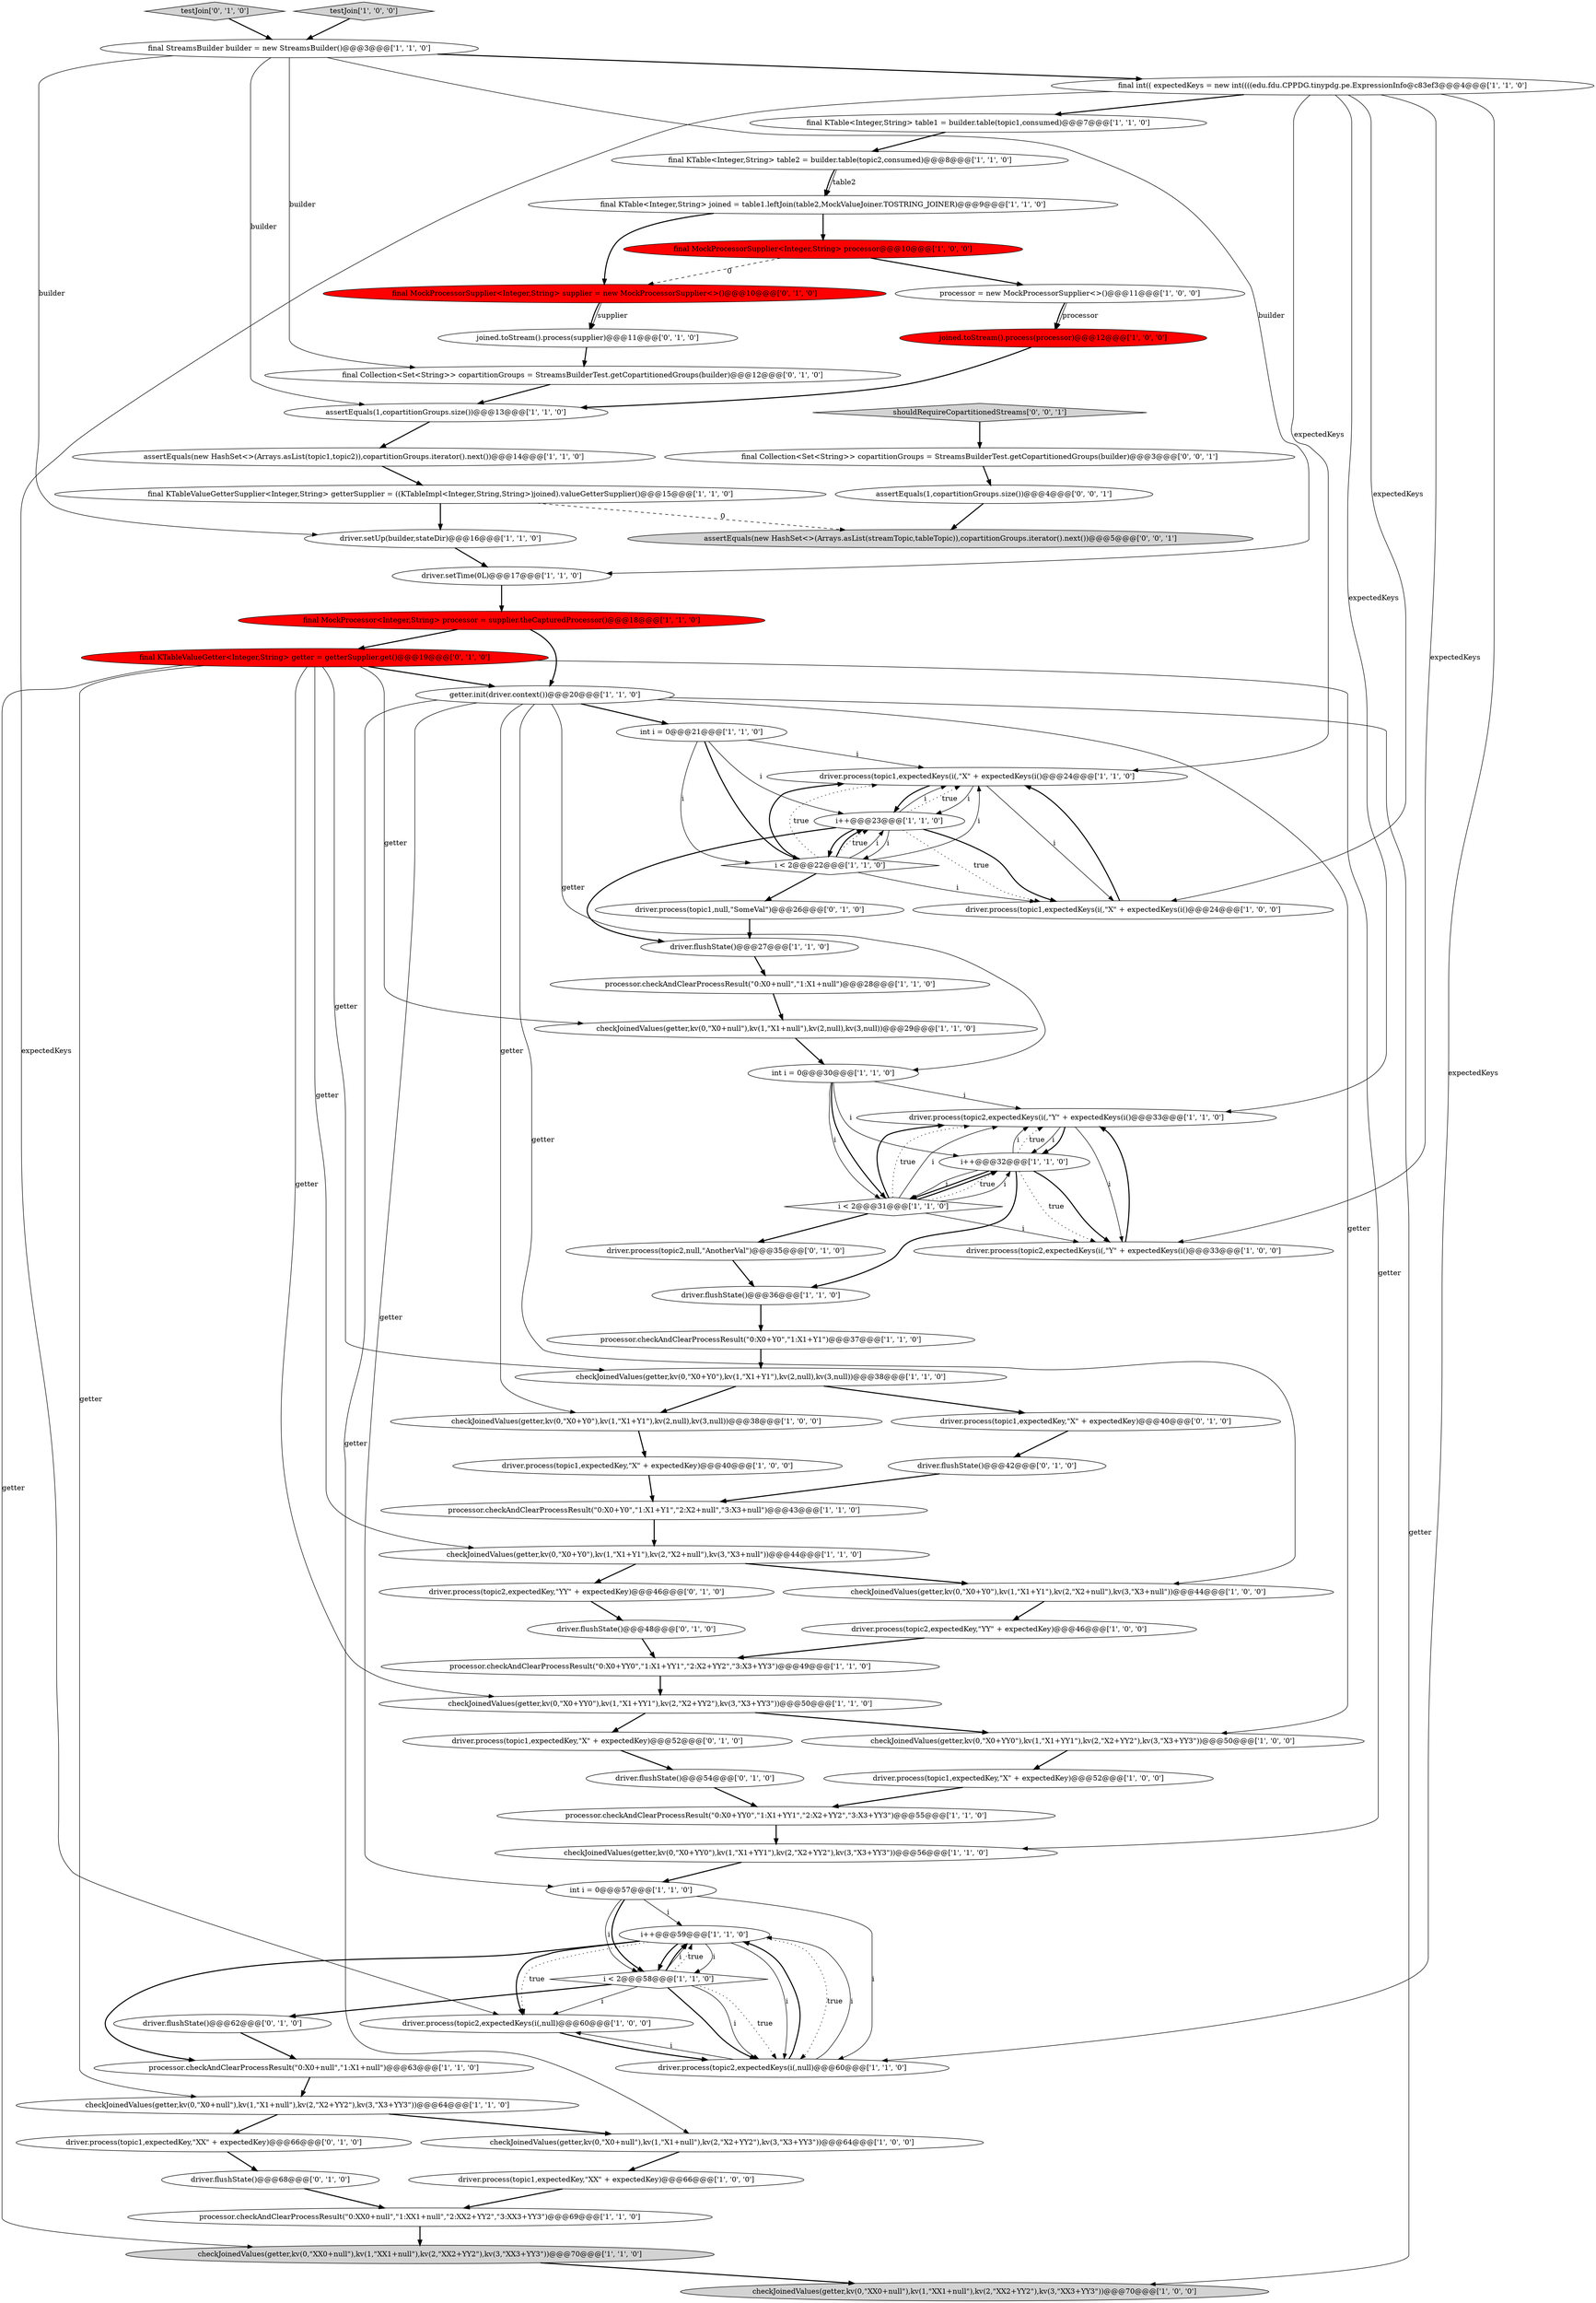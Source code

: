 digraph {
13 [style = filled, label = "checkJoinedValues(getter,kv(0,\"X0+Y0\"),kv(1,\"X1+Y1\"),kv(2,null),kv(3,null))@@@38@@@['1', '1', '0']", fillcolor = white, shape = ellipse image = "AAA0AAABBB1BBB"];
21 [style = filled, label = "driver.process(topic1,expectedKeys(i(,\"X\" + expectedKeys(i()@@@24@@@['1', '0', '0']", fillcolor = white, shape = ellipse image = "AAA0AAABBB1BBB"];
25 [style = filled, label = "checkJoinedValues(getter,kv(0,\"X0+YY0\"),kv(1,\"X1+YY1\"),kv(2,\"X2+YY2\"),kv(3,\"X3+YY3\"))@@@50@@@['1', '0', '0']", fillcolor = white, shape = ellipse image = "AAA0AAABBB1BBB"];
60 [style = filled, label = "testJoin['0', '1', '0']", fillcolor = lightgray, shape = diamond image = "AAA0AAABBB2BBB"];
9 [style = filled, label = "getter.init(driver.context())@@@20@@@['1', '1', '0']", fillcolor = white, shape = ellipse image = "AAA0AAABBB1BBB"];
12 [style = filled, label = "checkJoinedValues(getter,kv(0,\"X0+null\"),kv(1,\"X1+null\"),kv(2,null),kv(3,null))@@@29@@@['1', '1', '0']", fillcolor = white, shape = ellipse image = "AAA0AAABBB1BBB"];
27 [style = filled, label = "processor.checkAndClearProcessResult(\"0:X0+null\",\"1:X1+null\")@@@28@@@['1', '1', '0']", fillcolor = white, shape = ellipse image = "AAA0AAABBB1BBB"];
29 [style = filled, label = "i++@@@59@@@['1', '1', '0']", fillcolor = white, shape = ellipse image = "AAA0AAABBB1BBB"];
43 [style = filled, label = "driver.process(topic2,expectedKeys(i(,null)@@@60@@@['1', '0', '0']", fillcolor = white, shape = ellipse image = "AAA0AAABBB1BBB"];
7 [style = filled, label = "i < 2@@@58@@@['1', '1', '0']", fillcolor = white, shape = diamond image = "AAA0AAABBB1BBB"];
10 [style = filled, label = "checkJoinedValues(getter,kv(0,\"X0+Y0\"),kv(1,\"X1+Y1\"),kv(2,\"X2+null\"),kv(3,\"X3+null\"))@@@44@@@['1', '1', '0']", fillcolor = white, shape = ellipse image = "AAA0AAABBB1BBB"];
31 [style = filled, label = "checkJoinedValues(getter,kv(0,\"X0+Y0\"),kv(1,\"X1+Y1\"),kv(2,null),kv(3,null))@@@38@@@['1', '0', '0']", fillcolor = white, shape = ellipse image = "AAA0AAABBB1BBB"];
50 [style = filled, label = "int i = 0@@@30@@@['1', '1', '0']", fillcolor = white, shape = ellipse image = "AAA0AAABBB1BBB"];
3 [style = filled, label = "final KTable<Integer,String> table1 = builder.table(topic1,consumed)@@@7@@@['1', '1', '0']", fillcolor = white, shape = ellipse image = "AAA0AAABBB1BBB"];
53 [style = filled, label = "checkJoinedValues(getter,kv(0,\"XX0+null\"),kv(1,\"XX1+null\"),kv(2,\"XX2+YY2\"),kv(3,\"XX3+YY3\"))@@@70@@@['1', '0', '0']", fillcolor = lightgray, shape = ellipse image = "AAA0AAABBB1BBB"];
23 [style = filled, label = "final KTable<Integer,String> table2 = builder.table(topic2,consumed)@@@8@@@['1', '1', '0']", fillcolor = white, shape = ellipse image = "AAA0AAABBB1BBB"];
62 [style = filled, label = "joined.toStream().process(supplier)@@@11@@@['0', '1', '0']", fillcolor = white, shape = ellipse image = "AAA0AAABBB2BBB"];
69 [style = filled, label = "driver.flushState()@@@62@@@['0', '1', '0']", fillcolor = white, shape = ellipse image = "AAA0AAABBB2BBB"];
72 [style = filled, label = "assertEquals(1,copartitionGroups.size())@@@4@@@['0', '0', '1']", fillcolor = white, shape = ellipse image = "AAA0AAABBB3BBB"];
45 [style = filled, label = "driver.process(topic2,expectedKeys(i(,\"Y\" + expectedKeys(i()@@@33@@@['1', '0', '0']", fillcolor = white, shape = ellipse image = "AAA0AAABBB1BBB"];
47 [style = filled, label = "processor.checkAndClearProcessResult(\"0:XX0+null\",\"1:XX1+null\",\"2:XX2+YY2\",\"3:XX3+YY3\")@@@69@@@['1', '1', '0']", fillcolor = white, shape = ellipse image = "AAA0AAABBB1BBB"];
6 [style = filled, label = "checkJoinedValues(getter,kv(0,\"XX0+null\"),kv(1,\"XX1+null\"),kv(2,\"XX2+YY2\"),kv(3,\"XX3+YY3\"))@@@70@@@['1', '1', '0']", fillcolor = lightgray, shape = ellipse image = "AAA0AAABBB1BBB"];
0 [style = filled, label = "driver.process(topic2,expectedKeys(i(,\"Y\" + expectedKeys(i()@@@33@@@['1', '1', '0']", fillcolor = white, shape = ellipse image = "AAA0AAABBB1BBB"];
32 [style = filled, label = "i < 2@@@31@@@['1', '1', '0']", fillcolor = white, shape = diamond image = "AAA0AAABBB1BBB"];
39 [style = filled, label = "driver.process(topic1,expectedKey,\"X\" + expectedKey)@@@40@@@['1', '0', '0']", fillcolor = white, shape = ellipse image = "AAA0AAABBB1BBB"];
5 [style = filled, label = "int i = 0@@@57@@@['1', '1', '0']", fillcolor = white, shape = ellipse image = "AAA0AAABBB1BBB"];
40 [style = filled, label = "joined.toStream().process(processor)@@@12@@@['1', '0', '0']", fillcolor = red, shape = ellipse image = "AAA1AAABBB1BBB"];
16 [style = filled, label = "driver.process(topic2,expectedKey,\"YY\" + expectedKey)@@@46@@@['1', '0', '0']", fillcolor = white, shape = ellipse image = "AAA0AAABBB1BBB"];
51 [style = filled, label = "final KTable<Integer,String> joined = table1.leftJoin(table2,MockValueJoiner.TOSTRING_JOINER)@@@9@@@['1', '1', '0']", fillcolor = white, shape = ellipse image = "AAA0AAABBB1BBB"];
14 [style = filled, label = "final KTableValueGetterSupplier<Integer,String> getterSupplier = ((KTableImpl<Integer,String,String>)joined).valueGetterSupplier()@@@15@@@['1', '1', '0']", fillcolor = white, shape = ellipse image = "AAA0AAABBB1BBB"];
33 [style = filled, label = "driver.process(topic1,expectedKeys(i(,\"X\" + expectedKeys(i()@@@24@@@['1', '1', '0']", fillcolor = white, shape = ellipse image = "AAA0AAABBB1BBB"];
37 [style = filled, label = "testJoin['1', '0', '0']", fillcolor = lightgray, shape = diamond image = "AAA0AAABBB1BBB"];
18 [style = filled, label = "processor = new MockProcessorSupplier<>()@@@11@@@['1', '0', '0']", fillcolor = white, shape = ellipse image = "AAA0AAABBB1BBB"];
38 [style = filled, label = "driver.setTime(0L)@@@17@@@['1', '1', '0']", fillcolor = white, shape = ellipse image = "AAA0AAABBB1BBB"];
75 [style = filled, label = "shouldRequireCopartitionedStreams['0', '0', '1']", fillcolor = lightgray, shape = diamond image = "AAA0AAABBB3BBB"];
26 [style = filled, label = "driver.process(topic1,expectedKey,\"XX\" + expectedKey)@@@66@@@['1', '0', '0']", fillcolor = white, shape = ellipse image = "AAA0AAABBB1BBB"];
44 [style = filled, label = "processor.checkAndClearProcessResult(\"0:X0+YY0\",\"1:X1+YY1\",\"2:X2+YY2\",\"3:X3+YY3\")@@@55@@@['1', '1', '0']", fillcolor = white, shape = ellipse image = "AAA0AAABBB1BBB"];
52 [style = filled, label = "checkJoinedValues(getter,kv(0,\"X0+null\"),kv(1,\"X1+null\"),kv(2,\"X2+YY2\"),kv(3,\"X3+YY3\"))@@@64@@@['1', '1', '0']", fillcolor = white, shape = ellipse image = "AAA0AAABBB1BBB"];
2 [style = filled, label = "final MockProcessor<Integer,String> processor = supplier.theCapturedProcessor()@@@18@@@['1', '1', '0']", fillcolor = red, shape = ellipse image = "AAA1AAABBB1BBB"];
24 [style = filled, label = "int i = 0@@@21@@@['1', '1', '0']", fillcolor = white, shape = ellipse image = "AAA0AAABBB1BBB"];
56 [style = filled, label = "driver.process(topic1,expectedKey,\"XX\" + expectedKey)@@@66@@@['0', '1', '0']", fillcolor = white, shape = ellipse image = "AAA0AAABBB2BBB"];
65 [style = filled, label = "driver.process(topic1,null,\"SomeVal\")@@@26@@@['0', '1', '0']", fillcolor = white, shape = ellipse image = "AAA0AAABBB2BBB"];
74 [style = filled, label = "final Collection<Set<String>> copartitionGroups = StreamsBuilderTest.getCopartitionedGroups(builder)@@@3@@@['0', '0', '1']", fillcolor = white, shape = ellipse image = "AAA0AAABBB3BBB"];
28 [style = filled, label = "final MockProcessorSupplier<Integer,String> processor@@@10@@@['1', '0', '0']", fillcolor = red, shape = ellipse image = "AAA1AAABBB1BBB"];
17 [style = filled, label = "driver.process(topic2,expectedKeys(i(,null)@@@60@@@['1', '1', '0']", fillcolor = white, shape = ellipse image = "AAA0AAABBB1BBB"];
22 [style = filled, label = "i++@@@32@@@['1', '1', '0']", fillcolor = white, shape = ellipse image = "AAA0AAABBB1BBB"];
4 [style = filled, label = "processor.checkAndClearProcessResult(\"0:X0+null\",\"1:X1+null\")@@@63@@@['1', '1', '0']", fillcolor = white, shape = ellipse image = "AAA0AAABBB1BBB"];
54 [style = filled, label = "i < 2@@@22@@@['1', '1', '0']", fillcolor = white, shape = diamond image = "AAA0AAABBB1BBB"];
57 [style = filled, label = "driver.flushState()@@@42@@@['0', '1', '0']", fillcolor = white, shape = ellipse image = "AAA0AAABBB2BBB"];
63 [style = filled, label = "driver.process(topic1,expectedKey,\"X\" + expectedKey)@@@40@@@['0', '1', '0']", fillcolor = white, shape = ellipse image = "AAA0AAABBB2BBB"];
64 [style = filled, label = "driver.flushState()@@@48@@@['0', '1', '0']", fillcolor = white, shape = ellipse image = "AAA0AAABBB2BBB"];
73 [style = filled, label = "assertEquals(new HashSet<>(Arrays.asList(streamTopic,tableTopic)),copartitionGroups.iterator().next())@@@5@@@['0', '0', '1']", fillcolor = lightgray, shape = ellipse image = "AAA0AAABBB3BBB"];
8 [style = filled, label = "processor.checkAndClearProcessResult(\"0:X0+Y0\",\"1:X1+Y1\")@@@37@@@['1', '1', '0']", fillcolor = white, shape = ellipse image = "AAA0AAABBB1BBB"];
42 [style = filled, label = "assertEquals(new HashSet<>(Arrays.asList(topic1,topic2)),copartitionGroups.iterator().next())@@@14@@@['1', '1', '0']", fillcolor = white, shape = ellipse image = "AAA0AAABBB1BBB"];
1 [style = filled, label = "driver.flushState()@@@27@@@['1', '1', '0']", fillcolor = white, shape = ellipse image = "AAA0AAABBB1BBB"];
11 [style = filled, label = "checkJoinedValues(getter,kv(0,\"X0+null\"),kv(1,\"X1+null\"),kv(2,\"X2+YY2\"),kv(3,\"X3+YY3\"))@@@64@@@['1', '0', '0']", fillcolor = white, shape = ellipse image = "AAA0AAABBB1BBB"];
15 [style = filled, label = "final int(( expectedKeys = new int((((edu.fdu.CPPDG.tinypdg.pe.ExpressionInfo@c83ef3@@@4@@@['1', '1', '0']", fillcolor = white, shape = ellipse image = "AAA0AAABBB1BBB"];
30 [style = filled, label = "final StreamsBuilder builder = new StreamsBuilder()@@@3@@@['1', '1', '0']", fillcolor = white, shape = ellipse image = "AAA0AAABBB1BBB"];
34 [style = filled, label = "driver.flushState()@@@36@@@['1', '1', '0']", fillcolor = white, shape = ellipse image = "AAA0AAABBB1BBB"];
49 [style = filled, label = "checkJoinedValues(getter,kv(0,\"X0+YY0\"),kv(1,\"X1+YY1\"),kv(2,\"X2+YY2\"),kv(3,\"X3+YY3\"))@@@50@@@['1', '1', '0']", fillcolor = white, shape = ellipse image = "AAA0AAABBB1BBB"];
55 [style = filled, label = "checkJoinedValues(getter,kv(0,\"X0+YY0\"),kv(1,\"X1+YY1\"),kv(2,\"X2+YY2\"),kv(3,\"X3+YY3\"))@@@56@@@['1', '1', '0']", fillcolor = white, shape = ellipse image = "AAA0AAABBB1BBB"];
70 [style = filled, label = "driver.process(topic1,expectedKey,\"X\" + expectedKey)@@@52@@@['0', '1', '0']", fillcolor = white, shape = ellipse image = "AAA0AAABBB2BBB"];
59 [style = filled, label = "driver.flushState()@@@54@@@['0', '1', '0']", fillcolor = white, shape = ellipse image = "AAA0AAABBB2BBB"];
66 [style = filled, label = "final MockProcessorSupplier<Integer,String> supplier = new MockProcessorSupplier<>()@@@10@@@['0', '1', '0']", fillcolor = red, shape = ellipse image = "AAA1AAABBB2BBB"];
20 [style = filled, label = "driver.setUp(builder,stateDir)@@@16@@@['1', '1', '0']", fillcolor = white, shape = ellipse image = "AAA0AAABBB1BBB"];
41 [style = filled, label = "processor.checkAndClearProcessResult(\"0:X0+YY0\",\"1:X1+YY1\",\"2:X2+YY2\",\"3:X3+YY3\")@@@49@@@['1', '1', '0']", fillcolor = white, shape = ellipse image = "AAA0AAABBB1BBB"];
46 [style = filled, label = "driver.process(topic1,expectedKey,\"X\" + expectedKey)@@@52@@@['1', '0', '0']", fillcolor = white, shape = ellipse image = "AAA0AAABBB1BBB"];
61 [style = filled, label = "driver.process(topic2,null,\"AnotherVal\")@@@35@@@['0', '1', '0']", fillcolor = white, shape = ellipse image = "AAA0AAABBB2BBB"];
71 [style = filled, label = "final Collection<Set<String>> copartitionGroups = StreamsBuilderTest.getCopartitionedGroups(builder)@@@12@@@['0', '1', '0']", fillcolor = white, shape = ellipse image = "AAA0AAABBB2BBB"];
68 [style = filled, label = "driver.flushState()@@@68@@@['0', '1', '0']", fillcolor = white, shape = ellipse image = "AAA0AAABBB2BBB"];
67 [style = filled, label = "final KTableValueGetter<Integer,String> getter = getterSupplier.get()@@@19@@@['0', '1', '0']", fillcolor = red, shape = ellipse image = "AAA1AAABBB2BBB"];
35 [style = filled, label = "i++@@@23@@@['1', '1', '0']", fillcolor = white, shape = ellipse image = "AAA0AAABBB1BBB"];
19 [style = filled, label = "checkJoinedValues(getter,kv(0,\"X0+Y0\"),kv(1,\"X1+Y1\"),kv(2,\"X2+null\"),kv(3,\"X3+null\"))@@@44@@@['1', '0', '0']", fillcolor = white, shape = ellipse image = "AAA0AAABBB1BBB"];
58 [style = filled, label = "driver.process(topic2,expectedKey,\"YY\" + expectedKey)@@@46@@@['0', '1', '0']", fillcolor = white, shape = ellipse image = "AAA0AAABBB2BBB"];
36 [style = filled, label = "processor.checkAndClearProcessResult(\"0:X0+Y0\",\"1:X1+Y1\",\"2:X2+null\",\"3:X3+null\")@@@43@@@['1', '1', '0']", fillcolor = white, shape = ellipse image = "AAA0AAABBB1BBB"];
48 [style = filled, label = "assertEquals(1,copartitionGroups.size())@@@13@@@['1', '1', '0']", fillcolor = white, shape = ellipse image = "AAA0AAABBB1BBB"];
50->32 [style = bold, label=""];
29->43 [style = dotted, label="true"];
32->22 [style = bold, label=""];
54->35 [style = dotted, label="true"];
67->13 [style = solid, label="getter"];
23->51 [style = bold, label=""];
74->72 [style = bold, label=""];
28->66 [style = dashed, label="0"];
67->6 [style = solid, label="getter"];
10->19 [style = bold, label=""];
32->0 [style = bold, label=""];
32->0 [style = dotted, label="true"];
1->27 [style = bold, label=""];
69->4 [style = bold, label=""];
7->43 [style = solid, label="i"];
67->12 [style = solid, label="getter"];
66->62 [style = bold, label=""];
18->40 [style = solid, label="processor"];
71->48 [style = bold, label=""];
9->50 [style = solid, label="getter"];
32->45 [style = solid, label="i"];
29->7 [style = solid, label="i"];
2->67 [style = bold, label=""];
7->69 [style = bold, label=""];
22->0 [style = solid, label="i"];
54->33 [style = solid, label="i"];
54->65 [style = bold, label=""];
16->41 [style = bold, label=""];
67->9 [style = bold, label=""];
7->17 [style = solid, label="i"];
54->21 [style = solid, label="i"];
72->73 [style = bold, label=""];
45->0 [style = bold, label=""];
17->43 [style = solid, label="i"];
54->33 [style = bold, label=""];
67->49 [style = solid, label="getter"];
29->17 [style = solid, label="i"];
35->33 [style = solid, label="i"];
29->43 [style = bold, label=""];
13->31 [style = bold, label=""];
9->19 [style = solid, label="getter"];
9->24 [style = bold, label=""];
49->70 [style = bold, label=""];
14->20 [style = bold, label=""];
23->51 [style = solid, label="table2"];
13->63 [style = bold, label=""];
7->29 [style = bold, label=""];
32->61 [style = bold, label=""];
67->52 [style = solid, label="getter"];
47->6 [style = bold, label=""];
28->18 [style = bold, label=""];
51->28 [style = bold, label=""];
27->12 [style = bold, label=""];
35->54 [style = bold, label=""];
22->0 [style = dotted, label="true"];
15->33 [style = solid, label="expectedKeys"];
9->5 [style = solid, label="getter"];
26->47 [style = bold, label=""];
75->74 [style = bold, label=""];
22->32 [style = bold, label=""];
35->21 [style = dotted, label="true"];
41->49 [style = bold, label=""];
15->21 [style = solid, label="expectedKeys"];
2->9 [style = bold, label=""];
20->38 [style = bold, label=""];
34->8 [style = bold, label=""];
55->5 [style = bold, label=""];
67->10 [style = solid, label="getter"];
35->33 [style = dotted, label="true"];
7->29 [style = solid, label="i"];
35->21 [style = bold, label=""];
38->2 [style = bold, label=""];
17->29 [style = solid, label="i"];
7->29 [style = dotted, label="true"];
6->53 [style = bold, label=""];
49->25 [style = bold, label=""];
3->23 [style = bold, label=""];
70->59 [style = bold, label=""];
44->55 [style = bold, label=""];
33->35 [style = solid, label="i"];
32->0 [style = solid, label="i"];
5->7 [style = bold, label=""];
0->45 [style = solid, label="i"];
15->43 [style = solid, label="expectedKeys"];
9->53 [style = solid, label="getter"];
5->29 [style = solid, label="i"];
66->62 [style = solid, label="supplier"];
59->44 [style = bold, label=""];
30->38 [style = solid, label="builder"];
7->17 [style = dotted, label="true"];
64->41 [style = bold, label=""];
65->1 [style = bold, label=""];
15->0 [style = solid, label="expectedKeys"];
30->15 [style = bold, label=""];
11->26 [style = bold, label=""];
9->25 [style = solid, label="getter"];
46->44 [style = bold, label=""];
56->68 [style = bold, label=""];
54->35 [style = bold, label=""];
29->17 [style = dotted, label="true"];
7->17 [style = bold, label=""];
22->45 [style = bold, label=""];
37->30 [style = bold, label=""];
22->32 [style = solid, label="i"];
18->40 [style = bold, label=""];
30->20 [style = solid, label="builder"];
63->57 [style = bold, label=""];
15->17 [style = solid, label="expectedKeys"];
5->7 [style = solid, label="i"];
14->73 [style = dashed, label="0"];
15->3 [style = bold, label=""];
50->22 [style = solid, label="i"];
0->22 [style = solid, label="i"];
42->14 [style = bold, label=""];
19->16 [style = bold, label=""];
5->17 [style = solid, label="i"];
43->17 [style = bold, label=""];
61->34 [style = bold, label=""];
35->1 [style = bold, label=""];
35->54 [style = solid, label="i"];
50->32 [style = solid, label="i"];
24->33 [style = solid, label="i"];
31->39 [style = bold, label=""];
24->54 [style = solid, label="i"];
30->48 [style = solid, label="builder"];
8->13 [style = bold, label=""];
58->64 [style = bold, label=""];
54->33 [style = dotted, label="true"];
36->10 [style = bold, label=""];
32->22 [style = dotted, label="true"];
52->11 [style = bold, label=""];
30->71 [style = solid, label="builder"];
33->35 [style = bold, label=""];
12->50 [style = bold, label=""];
29->4 [style = bold, label=""];
67->55 [style = solid, label="getter"];
40->48 [style = bold, label=""];
9->11 [style = solid, label="getter"];
21->33 [style = bold, label=""];
52->56 [style = bold, label=""];
33->21 [style = solid, label="i"];
25->46 [style = bold, label=""];
48->42 [style = bold, label=""];
22->45 [style = dotted, label="true"];
9->31 [style = solid, label="getter"];
24->54 [style = bold, label=""];
62->71 [style = bold, label=""];
4->52 [style = bold, label=""];
32->22 [style = solid, label="i"];
0->22 [style = bold, label=""];
22->34 [style = bold, label=""];
57->36 [style = bold, label=""];
68->47 [style = bold, label=""];
60->30 [style = bold, label=""];
24->35 [style = solid, label="i"];
29->7 [style = bold, label=""];
15->45 [style = solid, label="expectedKeys"];
50->0 [style = solid, label="i"];
54->35 [style = solid, label="i"];
17->29 [style = bold, label=""];
39->36 [style = bold, label=""];
10->58 [style = bold, label=""];
51->66 [style = bold, label=""];
}
